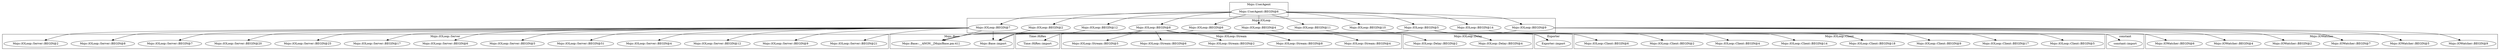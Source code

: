 digraph {
graph [overlap=false]
subgraph cluster_Mojo_IOLoop_Server {
	label="Mojo::IOLoop::Server";
	"Mojo::IOLoop::Server::BEGIN@21";
	"Mojo::IOLoop::Server::BEGIN@9";
	"Mojo::IOLoop::Server::BEGIN@12";
	"Mojo::IOLoop::Server::BEGIN@4";
	"Mojo::IOLoop::Server::BEGIN@51";
	"Mojo::IOLoop::Server::BEGIN@5";
	"Mojo::IOLoop::Server::BEGIN@6";
	"Mojo::IOLoop::Server::BEGIN@17";
	"Mojo::IOLoop::Server::BEGIN@25";
	"Mojo::IOLoop::Server::BEGIN@20";
	"Mojo::IOLoop::Server::BEGIN@7";
	"Mojo::IOLoop::Server::BEGIN@8";
	"Mojo::IOLoop::Server::BEGIN@2";
}
subgraph cluster_Mojo_IOLoop_Stream {
	label="Mojo::IOLoop::Stream";
	"Mojo::IOLoop::Stream::BEGIN@2";
	"Mojo::IOLoop::Stream::BEGIN@6";
	"Mojo::IOLoop::Stream::BEGIN@5";
	"Mojo::IOLoop::Stream::BEGIN@4";
	"Mojo::IOLoop::Stream::BEGIN@8";
}
subgraph cluster_Mojo_UserAgent {
	label="Mojo::UserAgent";
	"Mojo::UserAgent::BEGIN@6";
}
subgraph cluster_constant {
	label="constant";
	"constant::import";
}
subgraph cluster_Exporter {
	label="Exporter";
	"Exporter::import";
}
subgraph cluster_Mojo_IOLoop_Client {
	label="Mojo::IOLoop::Client";
	"Mojo::IOLoop::Client::BEGIN@4";
	"Mojo::IOLoop::Client::BEGIN@2";
	"Mojo::IOLoop::Client::BEGIN@6";
	"Mojo::IOLoop::Client::BEGIN@5";
	"Mojo::IOLoop::Client::BEGIN@17";
	"Mojo::IOLoop::Client::BEGIN@9";
	"Mojo::IOLoop::Client::BEGIN@18";
	"Mojo::IOLoop::Client::BEGIN@14";
}
subgraph cluster_Mojo_Base {
	label="Mojo::Base";
	"Mojo::Base::__ANON__[Mojo/Base.pm:41]";
	"Mojo::Base::import";
}
subgraph cluster_Mojo_IOLoop_Delay {
	label="Mojo::IOLoop::Delay";
	"Mojo::IOLoop::Delay::BEGIN@2";
	"Mojo::IOLoop::Delay::BEGIN@4";
}
subgraph cluster_Time_HiRes {
	label="Time::HiRes";
	"Time::HiRes::import";
}
subgraph cluster_Mojo_IOWatcher {
	label="Mojo::IOWatcher";
	"Mojo::IOWatcher::BEGIN@2";
	"Mojo::IOWatcher::BEGIN@4";
	"Mojo::IOWatcher::BEGIN@6";
	"Mojo::IOWatcher::BEGIN@9";
	"Mojo::IOWatcher::BEGIN@5";
	"Mojo::IOWatcher::BEGIN@7";
}
subgraph cluster_Mojo_IOLoop {
	label="Mojo::IOLoop";
	"Mojo::IOLoop::BEGIN@7";
	"Mojo::IOLoop::BEGIN@12";
	"Mojo::IOLoop::BEGIN@8";
	"Mojo::IOLoop::BEGIN@6";
	"Mojo::IOLoop::BEGIN@2";
	"Mojo::IOLoop::BEGIN@11";
	"Mojo::IOLoop::BEGIN@4";
	"Mojo::IOLoop::BEGIN@5";
	"Mojo::IOLoop::BEGIN@10";
	"Mojo::IOLoop::BEGIN@14";
	"Mojo::IOLoop::BEGIN@9";
}
"Mojo::IOLoop::BEGIN@8" -> "Mojo::IOLoop::Stream::BEGIN@8";
"Mojo::IOLoop::BEGIN@7" -> "Mojo::IOLoop::Server::BEGIN@4";
"Mojo::UserAgent::BEGIN@6" -> "Mojo::IOLoop::BEGIN@2";
"Mojo::IOLoop::BEGIN@4" -> "Exporter::import";
"Mojo::IOLoop::BEGIN@11" -> "Exporter::import";
"Mojo::IOLoop::BEGIN@10" -> "Exporter::import";
"Mojo::IOLoop::BEGIN@5" -> "Mojo::IOLoop::Client::BEGIN@9";
"Mojo::IOLoop::BEGIN@7" -> "Mojo::IOLoop::Server::BEGIN@21";
"Mojo::IOLoop::BEGIN@7" -> "Mojo::IOLoop::Server::BEGIN@51";
"Mojo::IOLoop::BEGIN@5" -> "Mojo::IOLoop::Client::BEGIN@5";
"Mojo::IOLoop::BEGIN@9" -> "Mojo::IOWatcher::BEGIN@5";
"Mojo::IOLoop::BEGIN@5" -> "Mojo::IOLoop::Client::BEGIN@14";
"Mojo::UserAgent::BEGIN@6" -> "Mojo::IOLoop::BEGIN@6";
"Mojo::UserAgent::BEGIN@6" -> "Mojo::IOLoop::BEGIN@4";
"Mojo::IOLoop::BEGIN@8" -> "Mojo::IOLoop::Stream::BEGIN@4";
"Mojo::IOLoop::BEGIN@7" -> "Mojo::IOLoop::Server::BEGIN@5";
"Mojo::IOLoop::BEGIN@7" -> "Mojo::IOLoop::Server::BEGIN@8";
"Mojo::IOLoop::BEGIN@5" -> "Mojo::IOLoop::Client::BEGIN@17";
"Mojo::UserAgent::BEGIN@6" -> "Mojo::IOLoop::BEGIN@14";
"Mojo::IOLoop::BEGIN@5" -> "Mojo::IOLoop::Client::BEGIN@2";
"Mojo::IOLoop::BEGIN@7" -> "Mojo::IOLoop::Server::BEGIN@17";
"Mojo::UserAgent::BEGIN@6" -> "Mojo::IOLoop::BEGIN@9";
"Mojo::IOLoop::BEGIN@8" -> "Mojo::Base::__ANON__[Mojo/Base.pm:41]";
"Mojo::IOLoop::BEGIN@7" -> "Mojo::Base::__ANON__[Mojo/Base.pm:41]";
"Mojo::IOLoop::BEGIN@6" -> "Mojo::Base::__ANON__[Mojo/Base.pm:41]";
"Mojo::IOLoop::BEGIN@5" -> "Mojo::Base::__ANON__[Mojo/Base.pm:41]";
"Mojo::UserAgent::BEGIN@6" -> "Mojo::IOLoop::BEGIN@11";
"Mojo::IOLoop::BEGIN@7" -> "Mojo::IOLoop::Server::BEGIN@25";
"Mojo::IOLoop::BEGIN@5" -> "Mojo::IOLoop::Client::BEGIN@4";
"Mojo::IOLoop::BEGIN@8" -> "Mojo::IOLoop::Stream::BEGIN@5";
"Mojo::IOLoop::BEGIN@6" -> "Mojo::IOLoop::Delay::BEGIN@2";
"Mojo::IOLoop::BEGIN@8" -> "Mojo::IOLoop::Stream::BEGIN@2";
"Mojo::IOLoop::BEGIN@9" -> "Mojo::IOWatcher::BEGIN@4";
"Mojo::IOLoop::BEGIN@7" -> "Mojo::IOLoop::Server::BEGIN@12";
"Mojo::IOLoop::BEGIN@2" -> "Mojo::Base::import";
"Mojo::IOLoop::BEGIN@6" -> "Mojo::Base::import";
"Mojo::IOLoop::BEGIN@9" -> "Mojo::Base::import";
"Mojo::IOLoop::BEGIN@7" -> "Mojo::Base::import";
"Mojo::IOLoop::BEGIN@5" -> "Mojo::Base::import";
"Mojo::IOLoop::BEGIN@8" -> "Mojo::Base::import";
"Mojo::IOLoop::BEGIN@14" -> "constant::import";
"Mojo::IOLoop::BEGIN@9" -> "Mojo::IOWatcher::BEGIN@2";
"Mojo::IOLoop::BEGIN@9" -> "Mojo::IOWatcher::BEGIN@6";
"Mojo::IOLoop::BEGIN@12" -> "Time::HiRes::import";
"Mojo::IOLoop::BEGIN@7" -> "Mojo::IOLoop::Server::BEGIN@2";
"Mojo::UserAgent::BEGIN@6" -> "Mojo::IOLoop::BEGIN@7";
"Mojo::UserAgent::BEGIN@6" -> "Mojo::IOLoop::BEGIN@5";
"Mojo::UserAgent::BEGIN@6" -> "Mojo::IOLoop::BEGIN@10";
"Mojo::IOLoop::BEGIN@9" -> "Mojo::IOWatcher::BEGIN@9";
"Mojo::IOLoop::BEGIN@5" -> "Mojo::IOLoop::Client::BEGIN@18";
"Mojo::UserAgent::BEGIN@6" -> "Mojo::IOLoop::BEGIN@8";
"Mojo::IOLoop::BEGIN@7" -> "Mojo::IOLoop::Server::BEGIN@7";
"Mojo::IOLoop::BEGIN@9" -> "Mojo::IOWatcher::BEGIN@7";
"Mojo::IOLoop::BEGIN@7" -> "Mojo::IOLoop::Server::BEGIN@9";
"Mojo::IOLoop::BEGIN@5" -> "Mojo::IOLoop::Client::BEGIN@6";
"Mojo::IOLoop::BEGIN@7" -> "Mojo::IOLoop::Server::BEGIN@20";
"Mojo::UserAgent::BEGIN@6" -> "Mojo::IOLoop::BEGIN@12";
"Mojo::IOLoop::BEGIN@8" -> "Mojo::IOLoop::Stream::BEGIN@6";
"Mojo::IOLoop::BEGIN@7" -> "Mojo::IOLoop::Server::BEGIN@6";
"Mojo::IOLoop::BEGIN@6" -> "Mojo::IOLoop::Delay::BEGIN@4";
}
